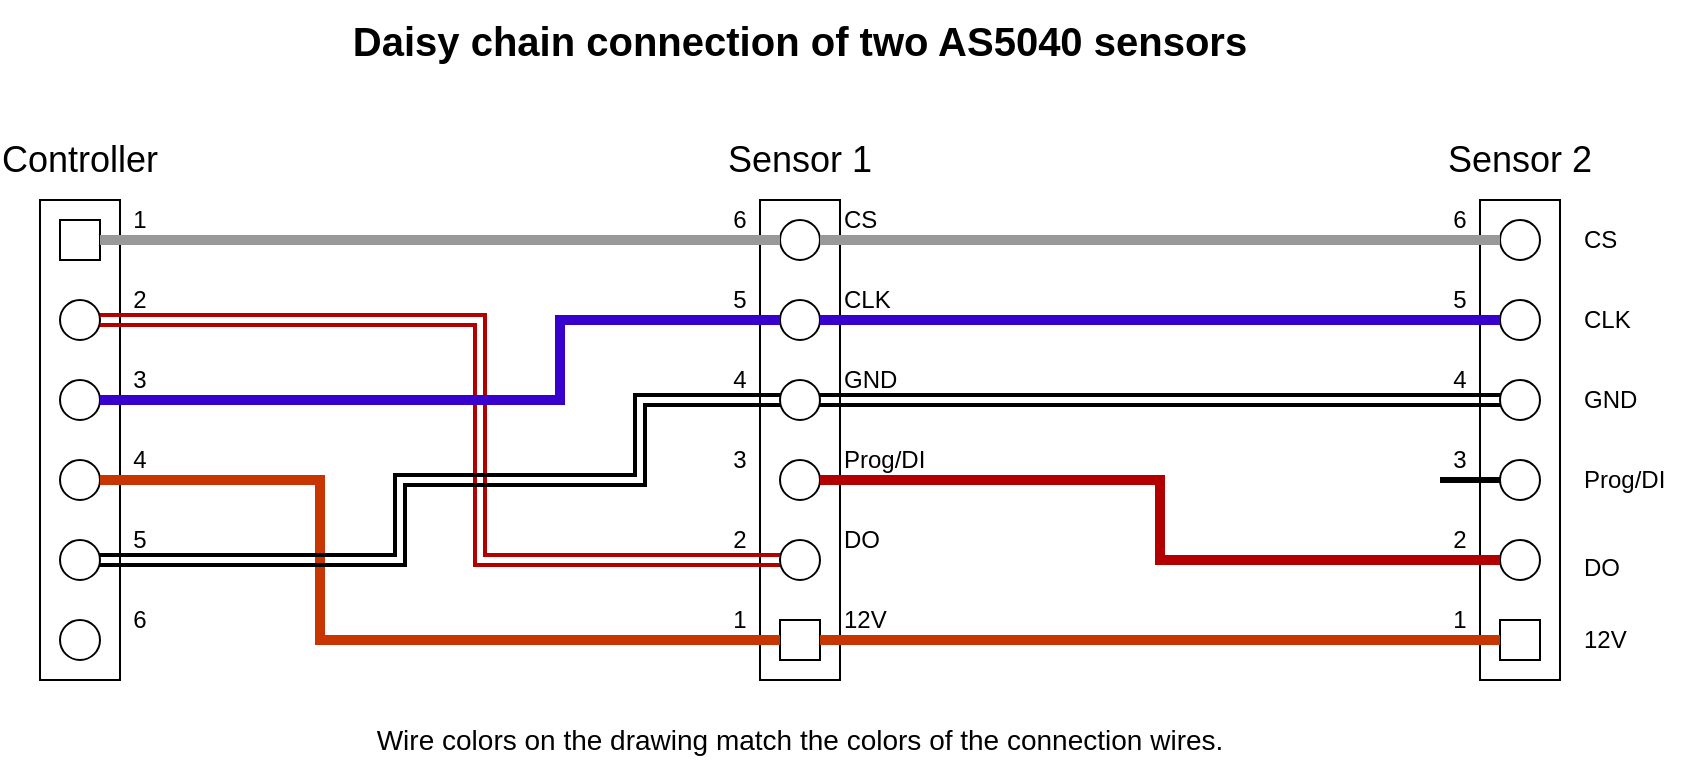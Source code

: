 <mxfile version="14.5.1" type="device"><diagram id="S_ESYvNfzJRerSGalM0Y" name="Page-1"><mxGraphModel dx="813" dy="466" grid="1" gridSize="10" guides="1" tooltips="1" connect="1" arrows="1" fold="1" page="1" pageScale="1" pageWidth="1169" pageHeight="827" math="0" shadow="0"><root><mxCell id="0"/><mxCell id="1" parent="0"/><mxCell id="Kg_YXc59tI5B2LNHi0xm-59" value="" style="group;rotation=90;" parent="1" vertex="1" connectable="0"><mxGeometry x="800" y="320" width="240" height="40" as="geometry"/></mxCell><mxCell id="Kg_YXc59tI5B2LNHi0xm-52" value="" style="rounded=0;whiteSpace=wrap;html=1;fontSize=20;rotation=90;" parent="Kg_YXc59tI5B2LNHi0xm-59" vertex="1"><mxGeometry width="240" height="40" as="geometry"/></mxCell><mxCell id="Kg_YXc59tI5B2LNHi0xm-53" value="" style="whiteSpace=wrap;html=1;aspect=fixed;fontSize=20;rotation=90;" parent="Kg_YXc59tI5B2LNHi0xm-59" vertex="1"><mxGeometry x="110" y="110" width="20" height="20" as="geometry"/></mxCell><mxCell id="Kg_YXc59tI5B2LNHi0xm-54" value="" style="ellipse;whiteSpace=wrap;html=1;aspect=fixed;fontSize=20;rotation=90;" parent="Kg_YXc59tI5B2LNHi0xm-59" vertex="1"><mxGeometry x="110" y="70" width="20" height="20" as="geometry"/></mxCell><mxCell id="Kg_YXc59tI5B2LNHi0xm-55" value="" style="ellipse;whiteSpace=wrap;html=1;aspect=fixed;fontSize=20;rotation=90;" parent="Kg_YXc59tI5B2LNHi0xm-59" vertex="1"><mxGeometry x="110" y="30" width="20" height="20" as="geometry"/></mxCell><mxCell id="Kg_YXc59tI5B2LNHi0xm-56" value="" style="ellipse;whiteSpace=wrap;html=1;aspect=fixed;fontSize=20;rotation=90;" parent="Kg_YXc59tI5B2LNHi0xm-59" vertex="1"><mxGeometry x="110" y="-10" width="20" height="20" as="geometry"/></mxCell><mxCell id="Kg_YXc59tI5B2LNHi0xm-57" value="" style="ellipse;whiteSpace=wrap;html=1;aspect=fixed;fontSize=20;rotation=90;" parent="Kg_YXc59tI5B2LNHi0xm-59" vertex="1"><mxGeometry x="110" y="-50" width="20" height="20" as="geometry"/></mxCell><mxCell id="Kg_YXc59tI5B2LNHi0xm-58" value="" style="ellipse;whiteSpace=wrap;html=1;aspect=fixed;fontSize=20;rotation=90;" parent="Kg_YXc59tI5B2LNHi0xm-59" vertex="1"><mxGeometry x="110" y="-90" width="20" height="20" as="geometry"/></mxCell><mxCell id="Kg_YXc59tI5B2LNHi0xm-80" value="Daisy chain connection of two AS5040 sensors" style="text;html=1;strokeColor=none;fillColor=none;align=center;verticalAlign=middle;whiteSpace=wrap;rounded=0;fontSize=20;fontStyle=1" parent="1" vertex="1"><mxGeometry x="320" y="120" width="480" height="40" as="geometry"/></mxCell><mxCell id="Kg_YXc59tI5B2LNHi0xm-83" value="1" style="text;html=1;strokeColor=none;fillColor=none;align=center;verticalAlign=middle;whiteSpace=wrap;rounded=0;" parent="1" vertex="1"><mxGeometry x="880" y="420" width="20" height="20" as="geometry"/></mxCell><mxCell id="Kg_YXc59tI5B2LNHi0xm-98" value="Wire colors on the drawing match the colors of the connection wires." style="text;html=1;strokeColor=none;fillColor=none;align=center;verticalAlign=middle;whiteSpace=wrap;rounded=0;fontSize=14;" parent="1" vertex="1"><mxGeometry x="200" y="480" width="720" height="20" as="geometry"/></mxCell><mxCell id="J26FCMcOXAb7TcG1rcAZ-1" value="" style="group;rotation=90;" vertex="1" connectable="0" parent="1"><mxGeometry x="440" y="320" width="240" height="40" as="geometry"/></mxCell><mxCell id="J26FCMcOXAb7TcG1rcAZ-2" value="" style="rounded=0;whiteSpace=wrap;html=1;fontSize=20;rotation=90;" vertex="1" parent="J26FCMcOXAb7TcG1rcAZ-1"><mxGeometry width="240" height="40" as="geometry"/></mxCell><mxCell id="J26FCMcOXAb7TcG1rcAZ-3" value="" style="whiteSpace=wrap;html=1;aspect=fixed;fontSize=20;rotation=90;" vertex="1" parent="J26FCMcOXAb7TcG1rcAZ-1"><mxGeometry x="110" y="110" width="20" height="20" as="geometry"/></mxCell><mxCell id="J26FCMcOXAb7TcG1rcAZ-4" value="" style="ellipse;whiteSpace=wrap;html=1;aspect=fixed;fontSize=20;rotation=90;" vertex="1" parent="J26FCMcOXAb7TcG1rcAZ-1"><mxGeometry x="110" y="70" width="20" height="20" as="geometry"/></mxCell><mxCell id="J26FCMcOXAb7TcG1rcAZ-5" value="" style="ellipse;whiteSpace=wrap;html=1;aspect=fixed;fontSize=20;rotation=90;" vertex="1" parent="J26FCMcOXAb7TcG1rcAZ-1"><mxGeometry x="110" y="30" width="20" height="20" as="geometry"/></mxCell><mxCell id="J26FCMcOXAb7TcG1rcAZ-6" value="" style="ellipse;whiteSpace=wrap;html=1;aspect=fixed;fontSize=20;rotation=90;" vertex="1" parent="J26FCMcOXAb7TcG1rcAZ-1"><mxGeometry x="110" y="-10" width="20" height="20" as="geometry"/></mxCell><mxCell id="J26FCMcOXAb7TcG1rcAZ-7" value="" style="ellipse;whiteSpace=wrap;html=1;aspect=fixed;fontSize=20;rotation=90;" vertex="1" parent="J26FCMcOXAb7TcG1rcAZ-1"><mxGeometry x="110" y="-50" width="20" height="20" as="geometry"/></mxCell><mxCell id="J26FCMcOXAb7TcG1rcAZ-8" value="" style="ellipse;whiteSpace=wrap;html=1;aspect=fixed;fontSize=20;rotation=90;" vertex="1" parent="J26FCMcOXAb7TcG1rcAZ-1"><mxGeometry x="110" y="-90" width="20" height="20" as="geometry"/></mxCell><mxCell id="J26FCMcOXAb7TcG1rcAZ-23" value="CS" style="text;html=1;strokeColor=none;fillColor=none;align=left;verticalAlign=middle;whiteSpace=wrap;rounded=0;" vertex="1" parent="1"><mxGeometry x="950" y="230" width="40" height="20" as="geometry"/></mxCell><mxCell id="J26FCMcOXAb7TcG1rcAZ-24" value="CLK" style="text;html=1;strokeColor=none;fillColor=none;align=left;verticalAlign=middle;whiteSpace=wrap;rounded=0;" vertex="1" parent="1"><mxGeometry x="950" y="270" width="40" height="20" as="geometry"/></mxCell><mxCell id="J26FCMcOXAb7TcG1rcAZ-25" value="GND" style="text;html=1;strokeColor=none;fillColor=none;align=left;verticalAlign=middle;whiteSpace=wrap;rounded=0;" vertex="1" parent="1"><mxGeometry x="950" y="310" width="40" height="20" as="geometry"/></mxCell><mxCell id="J26FCMcOXAb7TcG1rcAZ-26" value="Prog/DI" style="text;html=1;strokeColor=none;fillColor=none;align=left;verticalAlign=middle;whiteSpace=wrap;rounded=0;" vertex="1" parent="1"><mxGeometry x="950" y="350" width="50" height="20" as="geometry"/></mxCell><mxCell id="J26FCMcOXAb7TcG1rcAZ-27" value="DO" style="text;html=1;strokeColor=none;fillColor=none;align=left;verticalAlign=middle;whiteSpace=wrap;rounded=0;" vertex="1" parent="1"><mxGeometry x="950" y="393.5" width="40" height="20" as="geometry"/></mxCell><mxCell id="J26FCMcOXAb7TcG1rcAZ-28" value="12V" style="text;html=1;strokeColor=none;fillColor=none;align=left;verticalAlign=middle;whiteSpace=wrap;rounded=0;" vertex="1" parent="1"><mxGeometry x="950" y="430" width="40" height="20" as="geometry"/></mxCell><mxCell id="J26FCMcOXAb7TcG1rcAZ-30" value="Controller" style="text;html=1;strokeColor=none;fillColor=none;align=center;verticalAlign=middle;whiteSpace=wrap;rounded=0;fontSize=18;" vertex="1" parent="1"><mxGeometry x="160" y="190" width="80" height="20" as="geometry"/></mxCell><mxCell id="J26FCMcOXAb7TcG1rcAZ-31" value="Sensor 1" style="text;html=1;strokeColor=none;fillColor=none;align=center;verticalAlign=middle;whiteSpace=wrap;rounded=0;fontSize=18;" vertex="1" parent="1"><mxGeometry x="520" y="190" width="80" height="20" as="geometry"/></mxCell><mxCell id="J26FCMcOXAb7TcG1rcAZ-32" value="Sensor 2" style="text;html=1;strokeColor=none;fillColor=none;align=center;verticalAlign=middle;whiteSpace=wrap;rounded=0;fontSize=18;" vertex="1" parent="1"><mxGeometry x="880" y="190" width="80" height="20" as="geometry"/></mxCell><mxCell id="J26FCMcOXAb7TcG1rcAZ-35" style="edgeStyle=orthogonalEdgeStyle;rounded=0;orthogonalLoop=1;jettySize=auto;html=1;exitX=0.5;exitY=1;exitDx=0;exitDy=0;endArrow=none;endFill=0;strokeColor=#C73500;fontSize=20;fillColor=#fa6800;strokeWidth=5;entryX=0.5;entryY=0;entryDx=0;entryDy=0;" edge="1" parent="1" source="Kg_YXc59tI5B2LNHi0xm-53" target="J26FCMcOXAb7TcG1rcAZ-3"><mxGeometry relative="1" as="geometry"><Array as="points"/><mxPoint x="920" y="480.0" as="sourcePoint"/><mxPoint x="580" y="480.0" as="targetPoint"/></mxGeometry></mxCell><mxCell id="J26FCMcOXAb7TcG1rcAZ-37" value="2" style="text;html=1;strokeColor=none;fillColor=none;align=center;verticalAlign=middle;whiteSpace=wrap;rounded=0;" vertex="1" parent="1"><mxGeometry x="880" y="380" width="20" height="20" as="geometry"/></mxCell><mxCell id="J26FCMcOXAb7TcG1rcAZ-38" value="3" style="text;html=1;strokeColor=none;fillColor=none;align=center;verticalAlign=middle;whiteSpace=wrap;rounded=0;" vertex="1" parent="1"><mxGeometry x="880" y="340" width="20" height="20" as="geometry"/></mxCell><mxCell id="J26FCMcOXAb7TcG1rcAZ-39" value="4" style="text;html=1;strokeColor=none;fillColor=none;align=center;verticalAlign=middle;whiteSpace=wrap;rounded=0;" vertex="1" parent="1"><mxGeometry x="880" y="300" width="20" height="20" as="geometry"/></mxCell><mxCell id="J26FCMcOXAb7TcG1rcAZ-40" value="5" style="text;html=1;strokeColor=none;fillColor=none;align=center;verticalAlign=middle;whiteSpace=wrap;rounded=0;" vertex="1" parent="1"><mxGeometry x="880" y="260" width="20" height="20" as="geometry"/></mxCell><mxCell id="J26FCMcOXAb7TcG1rcAZ-41" value="6" style="text;html=1;strokeColor=none;fillColor=none;align=center;verticalAlign=middle;whiteSpace=wrap;rounded=0;" vertex="1" parent="1"><mxGeometry x="880" y="220" width="20" height="20" as="geometry"/></mxCell><mxCell id="J26FCMcOXAb7TcG1rcAZ-42" value="1" style="text;html=1;strokeColor=none;fillColor=none;align=center;verticalAlign=middle;whiteSpace=wrap;rounded=0;" vertex="1" parent="1"><mxGeometry x="520" y="420" width="20" height="20" as="geometry"/></mxCell><mxCell id="J26FCMcOXAb7TcG1rcAZ-43" value="2" style="text;html=1;strokeColor=none;fillColor=none;align=center;verticalAlign=middle;whiteSpace=wrap;rounded=0;" vertex="1" parent="1"><mxGeometry x="520" y="380" width="20" height="20" as="geometry"/></mxCell><mxCell id="J26FCMcOXAb7TcG1rcAZ-44" value="3" style="text;html=1;strokeColor=none;fillColor=none;align=center;verticalAlign=middle;whiteSpace=wrap;rounded=0;" vertex="1" parent="1"><mxGeometry x="520" y="340" width="20" height="20" as="geometry"/></mxCell><mxCell id="J26FCMcOXAb7TcG1rcAZ-45" value="4" style="text;html=1;strokeColor=none;fillColor=none;align=center;verticalAlign=middle;whiteSpace=wrap;rounded=0;" vertex="1" parent="1"><mxGeometry x="520" y="300" width="20" height="20" as="geometry"/></mxCell><mxCell id="J26FCMcOXAb7TcG1rcAZ-46" value="5" style="text;html=1;strokeColor=none;fillColor=none;align=center;verticalAlign=middle;whiteSpace=wrap;rounded=0;" vertex="1" parent="1"><mxGeometry x="520" y="260" width="20" height="20" as="geometry"/></mxCell><mxCell id="J26FCMcOXAb7TcG1rcAZ-47" value="6" style="text;html=1;strokeColor=none;fillColor=none;align=center;verticalAlign=middle;whiteSpace=wrap;rounded=0;" vertex="1" parent="1"><mxGeometry x="520" y="220" width="20" height="20" as="geometry"/></mxCell><mxCell id="J26FCMcOXAb7TcG1rcAZ-48" style="edgeStyle=orthogonalEdgeStyle;orthogonalLoop=1;jettySize=auto;html=1;endArrow=none;endFill=0;fontSize=20;rounded=0;entryX=0.5;entryY=1;entryDx=0;entryDy=0;fillColor=#bac8d3;strokeWidth=5;strokeColor=#999999;exitX=0.5;exitY=0;exitDx=0;exitDy=0;" edge="1" parent="1" source="J26FCMcOXAb7TcG1rcAZ-8" target="Kg_YXc59tI5B2LNHi0xm-58"><mxGeometry relative="1" as="geometry"><mxPoint x="870" y="240" as="targetPoint"/><mxPoint x="760" y="200" as="sourcePoint"/><Array as="points"><mxPoint x="680" y="240"/><mxPoint x="680" y="240"/></Array></mxGeometry></mxCell><mxCell id="J26FCMcOXAb7TcG1rcAZ-49" style="edgeStyle=orthogonalEdgeStyle;orthogonalLoop=1;jettySize=auto;html=1;endArrow=none;endFill=0;strokeColor=#3700CC;fontSize=20;fillColor=#6a00ff;strokeWidth=5;entryX=0.5;entryY=1;entryDx=0;entryDy=0;exitX=0.5;exitY=0;exitDx=0;exitDy=0;rounded=0;" edge="1" parent="1" source="J26FCMcOXAb7TcG1rcAZ-7" target="Kg_YXc59tI5B2LNHi0xm-57"><mxGeometry relative="1" as="geometry"><mxPoint x="840" y="280" as="targetPoint"/><Array as="points"/><mxPoint x="690" y="280" as="sourcePoint"/></mxGeometry></mxCell><mxCell id="J26FCMcOXAb7TcG1rcAZ-50" style="edgeStyle=orthogonalEdgeStyle;rounded=0;orthogonalLoop=1;jettySize=auto;html=1;endArrow=none;endFill=0;fontSize=20;fillColor=#6a00ff;strokeWidth=2;entryX=0.5;entryY=1;entryDx=0;entryDy=0;exitX=0.5;exitY=0;exitDx=0;exitDy=0;shape=link;" edge="1" parent="1" source="J26FCMcOXAb7TcG1rcAZ-6" target="Kg_YXc59tI5B2LNHi0xm-56"><mxGeometry relative="1" as="geometry"><mxPoint x="980" y="330" as="targetPoint"/><Array as="points"/><mxPoint x="600" y="330" as="sourcePoint"/></mxGeometry></mxCell><mxCell id="J26FCMcOXAb7TcG1rcAZ-51" style="edgeStyle=orthogonalEdgeStyle;rounded=0;orthogonalLoop=1;jettySize=auto;html=1;endArrow=none;endFill=0;fontSize=20;fillColor=#6a00ff;strokeWidth=3;entryX=0.5;entryY=1;entryDx=0;entryDy=0;" edge="1" parent="1" target="Kg_YXc59tI5B2LNHi0xm-55"><mxGeometry relative="1" as="geometry"><mxPoint x="875" y="360" as="targetPoint"/><Array as="points"/><mxPoint x="880" y="360" as="sourcePoint"/></mxGeometry></mxCell><mxCell id="J26FCMcOXAb7TcG1rcAZ-52" style="edgeStyle=orthogonalEdgeStyle;rounded=0;orthogonalLoop=1;jettySize=auto;html=1;exitX=0.5;exitY=1;exitDx=0;exitDy=0;endArrow=none;endFill=0;strokeColor=#B20000;fontSize=20;fillColor=#e51400;strokeWidth=5;entryX=0.5;entryY=0;entryDx=0;entryDy=0;" edge="1" parent="1" source="Kg_YXc59tI5B2LNHi0xm-54" target="J26FCMcOXAb7TcG1rcAZ-5"><mxGeometry relative="1" as="geometry"><Array as="points"/><mxPoint x="940" y="540" as="sourcePoint"/><mxPoint x="560" y="540" as="targetPoint"/></mxGeometry></mxCell><mxCell id="J26FCMcOXAb7TcG1rcAZ-53" value="" style="group" vertex="1" connectable="0" parent="1"><mxGeometry x="180" y="220" width="40" height="240" as="geometry"/></mxCell><mxCell id="J26FCMcOXAb7TcG1rcAZ-10" value="" style="rounded=0;whiteSpace=wrap;html=1;fontSize=20;rotation=90;" vertex="1" parent="J26FCMcOXAb7TcG1rcAZ-53"><mxGeometry x="-100" y="100" width="240" height="40" as="geometry"/></mxCell><mxCell id="J26FCMcOXAb7TcG1rcAZ-12" value="" style="ellipse;whiteSpace=wrap;html=1;aspect=fixed;fontSize=20;rotation=90;" vertex="1" parent="J26FCMcOXAb7TcG1rcAZ-53"><mxGeometry x="10" y="170" width="20" height="20" as="geometry"/></mxCell><mxCell id="J26FCMcOXAb7TcG1rcAZ-13" value="" style="ellipse;whiteSpace=wrap;html=1;aspect=fixed;fontSize=20;rotation=90;" vertex="1" parent="J26FCMcOXAb7TcG1rcAZ-53"><mxGeometry x="10" y="130" width="20" height="20" as="geometry"/></mxCell><mxCell id="J26FCMcOXAb7TcG1rcAZ-14" value="" style="ellipse;whiteSpace=wrap;html=1;aspect=fixed;fontSize=20;rotation=90;" vertex="1" parent="J26FCMcOXAb7TcG1rcAZ-53"><mxGeometry x="10" y="90" width="20" height="20" as="geometry"/></mxCell><mxCell id="J26FCMcOXAb7TcG1rcAZ-15" value="" style="ellipse;whiteSpace=wrap;html=1;aspect=fixed;fontSize=20;rotation=90;" vertex="1" parent="J26FCMcOXAb7TcG1rcAZ-53"><mxGeometry x="10" y="50" width="20" height="20" as="geometry"/></mxCell><mxCell id="J26FCMcOXAb7TcG1rcAZ-16" value="" style="ellipse;whiteSpace=wrap;html=1;aspect=fixed;fontSize=20;rotation=90;" vertex="1" parent="J26FCMcOXAb7TcG1rcAZ-53"><mxGeometry x="10" y="210" width="20" height="20" as="geometry"/></mxCell><mxCell id="J26FCMcOXAb7TcG1rcAZ-11" value="" style="whiteSpace=wrap;html=1;aspect=fixed;fontSize=20;rotation=90;" vertex="1" parent="J26FCMcOXAb7TcG1rcAZ-53"><mxGeometry x="10" y="10" width="20" height="20" as="geometry"/></mxCell><mxCell id="J26FCMcOXAb7TcG1rcAZ-54" value="6" style="text;html=1;strokeColor=none;fillColor=none;align=center;verticalAlign=middle;whiteSpace=wrap;rounded=0;" vertex="1" parent="1"><mxGeometry x="220" y="420" width="20" height="20" as="geometry"/></mxCell><mxCell id="J26FCMcOXAb7TcG1rcAZ-55" value="5" style="text;html=1;strokeColor=none;fillColor=none;align=center;verticalAlign=middle;whiteSpace=wrap;rounded=0;" vertex="1" parent="1"><mxGeometry x="220" y="380" width="20" height="20" as="geometry"/></mxCell><mxCell id="J26FCMcOXAb7TcG1rcAZ-56" value="4" style="text;html=1;strokeColor=none;fillColor=none;align=center;verticalAlign=middle;whiteSpace=wrap;rounded=0;" vertex="1" parent="1"><mxGeometry x="220" y="340" width="20" height="20" as="geometry"/></mxCell><mxCell id="J26FCMcOXAb7TcG1rcAZ-57" value="3" style="text;html=1;strokeColor=none;fillColor=none;align=center;verticalAlign=middle;whiteSpace=wrap;rounded=0;" vertex="1" parent="1"><mxGeometry x="220" y="300" width="20" height="20" as="geometry"/></mxCell><mxCell id="J26FCMcOXAb7TcG1rcAZ-58" value="2" style="text;html=1;strokeColor=none;fillColor=none;align=center;verticalAlign=middle;whiteSpace=wrap;rounded=0;" vertex="1" parent="1"><mxGeometry x="220" y="260" width="20" height="20" as="geometry"/></mxCell><mxCell id="J26FCMcOXAb7TcG1rcAZ-59" value="1" style="text;html=1;strokeColor=none;fillColor=none;align=center;verticalAlign=middle;whiteSpace=wrap;rounded=0;" vertex="1" parent="1"><mxGeometry x="220" y="220" width="20" height="20" as="geometry"/></mxCell><mxCell id="J26FCMcOXAb7TcG1rcAZ-60" style="edgeStyle=orthogonalEdgeStyle;orthogonalLoop=1;jettySize=auto;html=1;endArrow=none;endFill=0;fontSize=20;rounded=0;entryX=0.5;entryY=1;entryDx=0;entryDy=0;fillColor=#bac8d3;strokeWidth=5;strokeColor=#999999;" edge="1" parent="1" target="J26FCMcOXAb7TcG1rcAZ-8"><mxGeometry relative="1" as="geometry"><mxPoint x="480" y="239.52" as="targetPoint"/><mxPoint x="210" y="240" as="sourcePoint"/><Array as="points"><mxPoint x="210" y="240"/></Array></mxGeometry></mxCell><mxCell id="J26FCMcOXAb7TcG1rcAZ-62" style="edgeStyle=orthogonalEdgeStyle;rounded=0;orthogonalLoop=1;jettySize=auto;html=1;endArrow=none;endFill=0;fontSize=20;fillColor=#e51400;strokeWidth=2;exitX=0.5;exitY=0;exitDx=0;exitDy=0;entryX=0.5;entryY=1;entryDx=0;entryDy=0;strokeColor=#B20000;shape=link;" edge="1" parent="1" source="J26FCMcOXAb7TcG1rcAZ-15" target="J26FCMcOXAb7TcG1rcAZ-4"><mxGeometry relative="1" as="geometry"><mxPoint x="490" y="400" as="targetPoint"/><Array as="points"><mxPoint x="400" y="280"/><mxPoint x="400" y="400"/></Array><mxPoint x="290" y="280" as="sourcePoint"/></mxGeometry></mxCell><mxCell id="J26FCMcOXAb7TcG1rcAZ-63" style="edgeStyle=orthogonalEdgeStyle;orthogonalLoop=1;jettySize=auto;html=1;endArrow=none;endFill=0;strokeColor=#3700CC;fontSize=20;fillColor=#6a00ff;strokeWidth=5;entryX=0.5;entryY=1;entryDx=0;entryDy=0;exitX=0.5;exitY=0;exitDx=0;exitDy=0;rounded=0;" edge="1" parent="1" source="J26FCMcOXAb7TcG1rcAZ-14" target="J26FCMcOXAb7TcG1rcAZ-7"><mxGeometry relative="1" as="geometry"><mxPoint x="490" y="339.8" as="targetPoint"/><Array as="points"><mxPoint x="440" y="320"/><mxPoint x="440" y="280"/></Array><mxPoint x="110" y="339.8" as="sourcePoint"/></mxGeometry></mxCell><mxCell id="J26FCMcOXAb7TcG1rcAZ-64" style="edgeStyle=orthogonalEdgeStyle;rounded=0;orthogonalLoop=1;jettySize=auto;html=1;exitX=0.5;exitY=1;exitDx=0;exitDy=0;endArrow=none;endFill=0;strokeColor=#C73500;fontSize=20;fillColor=#fa6800;strokeWidth=5;entryX=0.5;entryY=0;entryDx=0;entryDy=0;" edge="1" parent="1" source="J26FCMcOXAb7TcG1rcAZ-3" target="J26FCMcOXAb7TcG1rcAZ-13"><mxGeometry relative="1" as="geometry"><Array as="points"><mxPoint x="320" y="440"/><mxPoint x="320" y="360"/></Array><mxPoint x="330" y="450" as="sourcePoint"/><mxPoint x="360" y="360" as="targetPoint"/></mxGeometry></mxCell><mxCell id="J26FCMcOXAb7TcG1rcAZ-65" style="edgeStyle=orthogonalEdgeStyle;rounded=0;orthogonalLoop=1;jettySize=auto;html=1;endArrow=none;endFill=0;fontSize=20;fillColor=#6a00ff;strokeWidth=2;exitX=0.5;exitY=0;exitDx=0;exitDy=0;entryX=0.5;entryY=1;entryDx=0;entryDy=0;shape=link;" edge="1" parent="1" source="J26FCMcOXAb7TcG1rcAZ-12" target="J26FCMcOXAb7TcG1rcAZ-6"><mxGeometry relative="1" as="geometry"><mxPoint x="440" y="320" as="targetPoint"/><Array as="points"><mxPoint x="360" y="400"/><mxPoint x="360" y="360"/><mxPoint x="480" y="360"/><mxPoint x="480" y="320"/></Array><mxPoint x="160" y="580" as="sourcePoint"/></mxGeometry></mxCell><mxCell id="J26FCMcOXAb7TcG1rcAZ-66" value="CS" style="text;html=1;strokeColor=none;fillColor=none;align=left;verticalAlign=middle;whiteSpace=wrap;rounded=0;" vertex="1" parent="1"><mxGeometry x="580" y="220" width="40" height="20" as="geometry"/></mxCell><mxCell id="J26FCMcOXAb7TcG1rcAZ-67" value="CLK" style="text;html=1;strokeColor=none;fillColor=none;align=left;verticalAlign=middle;whiteSpace=wrap;rounded=0;" vertex="1" parent="1"><mxGeometry x="580" y="260" width="40" height="20" as="geometry"/></mxCell><mxCell id="J26FCMcOXAb7TcG1rcAZ-68" value="GND" style="text;html=1;strokeColor=none;fillColor=none;align=left;verticalAlign=middle;whiteSpace=wrap;rounded=0;" vertex="1" parent="1"><mxGeometry x="580" y="300" width="40" height="20" as="geometry"/></mxCell><mxCell id="J26FCMcOXAb7TcG1rcAZ-69" value="Prog/DI" style="text;html=1;strokeColor=none;fillColor=none;align=left;verticalAlign=middle;whiteSpace=wrap;rounded=0;" vertex="1" parent="1"><mxGeometry x="580" y="340" width="50" height="20" as="geometry"/></mxCell><mxCell id="J26FCMcOXAb7TcG1rcAZ-70" value="DO" style="text;html=1;strokeColor=none;fillColor=none;align=left;verticalAlign=middle;whiteSpace=wrap;rounded=0;" vertex="1" parent="1"><mxGeometry x="580" y="380" width="40" height="20" as="geometry"/></mxCell><mxCell id="J26FCMcOXAb7TcG1rcAZ-71" value="12V" style="text;html=1;strokeColor=none;fillColor=none;align=left;verticalAlign=middle;whiteSpace=wrap;rounded=0;" vertex="1" parent="1"><mxGeometry x="580" y="420" width="40" height="20" as="geometry"/></mxCell></root></mxGraphModel></diagram></mxfile>